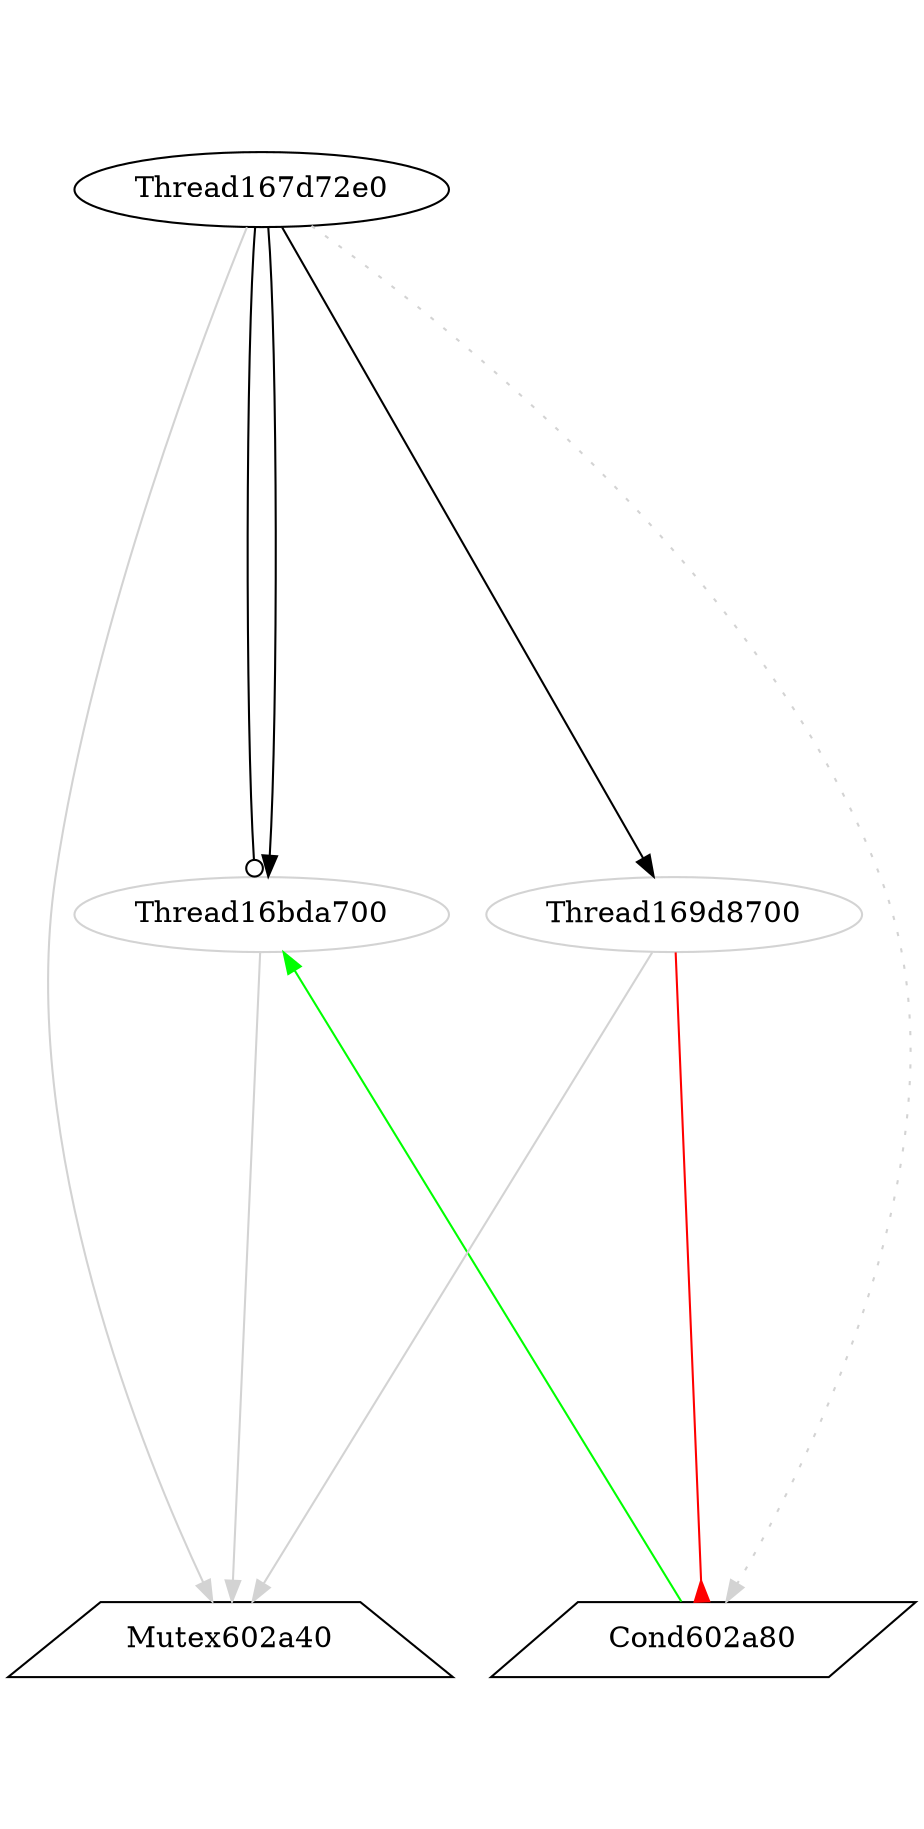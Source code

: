 digraph G {
graph[center=true, ratio=2];
Thread16bda700 [color=lightgray];
Thread16bda700 -> Mutex602a40 [arrowhead=normal,color=lightgray];
Thread16bda700 -> Cond602a80 [arrowhead=inv,color=green,dir=back];
Mutex602a40 [shape=trapezium,color=black];
Cond602a80 [shape=parallelogram,color=black];
Thread169d8700 [color=lightgray];
Thread169d8700 -> Mutex602a40 [arrowhead=normal,color=lightgray];
Thread169d8700 -> Cond602a80 [arrowhead=inv,color=red];
Thread167d72e0 [color=black];
Thread167d72e0 -> Thread16bda700 [arrowhead=odot];
Thread167d72e0 -> Thread16bda700 [arrowhead=normal];
Thread167d72e0 -> Mutex602a40 [arrowhead=normal,color=lightgray];
Thread167d72e0 -> Cond602a80 [style=dotted,color=lightgray];
Thread167d72e0 -> Thread169d8700 [arrowhead=normal];
}